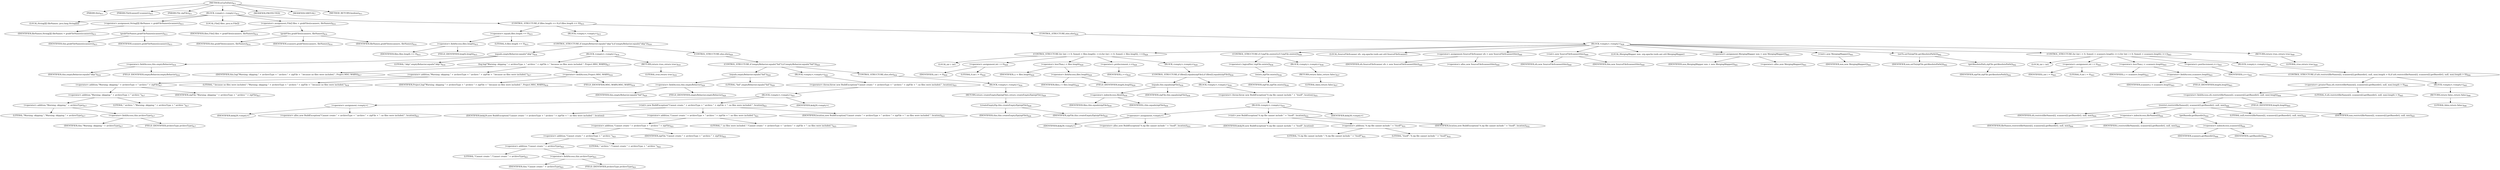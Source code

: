digraph "isUpToDate" {  
"1375" [label = <(METHOD,isUpToDate)<SUB>611</SUB>> ]
"63" [label = <(PARAM,this)<SUB>611</SUB>> ]
"1376" [label = <(PARAM,FileScanner[] scanners)<SUB>611</SUB>> ]
"1377" [label = <(PARAM,File zipFile)<SUB>611</SUB>> ]
"1378" [label = <(BLOCK,&lt;empty&gt;,&lt;empty&gt;)<SUB>612</SUB>> ]
"1379" [label = <(LOCAL,String[][] fileNames: java.lang.String[][])> ]
"1380" [label = <(&lt;operator&gt;.assignment,String[][] fileNames = grabFileNames(scanners))<SUB>613</SUB>> ]
"1381" [label = <(IDENTIFIER,fileNames,String[][] fileNames = grabFileNames(scanners))<SUB>613</SUB>> ]
"1382" [label = <(grabFileNames,grabFileNames(scanners))<SUB>613</SUB>> ]
"62" [label = <(IDENTIFIER,this,grabFileNames(scanners))<SUB>613</SUB>> ]
"1383" [label = <(IDENTIFIER,scanners,grabFileNames(scanners))<SUB>613</SUB>> ]
"1384" [label = <(LOCAL,File[] files: java.io.File[])> ]
"1385" [label = <(&lt;operator&gt;.assignment,File[] files = grabFiles(scanners, fileNames))<SUB>614</SUB>> ]
"1386" [label = <(IDENTIFIER,files,File[] files = grabFiles(scanners, fileNames))<SUB>614</SUB>> ]
"1387" [label = <(grabFiles,grabFiles(scanners, fileNames))<SUB>614</SUB>> ]
"64" [label = <(IDENTIFIER,this,grabFiles(scanners, fileNames))<SUB>614</SUB>> ]
"1388" [label = <(IDENTIFIER,scanners,grabFiles(scanners, fileNames))<SUB>614</SUB>> ]
"1389" [label = <(IDENTIFIER,fileNames,grabFiles(scanners, fileNames))<SUB>614</SUB>> ]
"1390" [label = <(CONTROL_STRUCTURE,if (files.length == 0),if (files.length == 0))<SUB>615</SUB>> ]
"1391" [label = <(&lt;operator&gt;.equals,files.length == 0)<SUB>615</SUB>> ]
"1392" [label = <(&lt;operator&gt;.fieldAccess,files.length)<SUB>615</SUB>> ]
"1393" [label = <(IDENTIFIER,files,files.length == 0)<SUB>615</SUB>> ]
"1394" [label = <(FIELD_IDENTIFIER,length,length)<SUB>615</SUB>> ]
"1395" [label = <(LITERAL,0,files.length == 0)<SUB>615</SUB>> ]
"1396" [label = <(BLOCK,&lt;empty&gt;,&lt;empty&gt;)<SUB>615</SUB>> ]
"1397" [label = <(CONTROL_STRUCTURE,if (emptyBehavior.equals(&quot;skip&quot;)),if (emptyBehavior.equals(&quot;skip&quot;)))<SUB>616</SUB>> ]
"1398" [label = <(equals,emptyBehavior.equals(&quot;skip&quot;))<SUB>616</SUB>> ]
"1399" [label = <(&lt;operator&gt;.fieldAccess,this.emptyBehavior)<SUB>616</SUB>> ]
"1400" [label = <(IDENTIFIER,this,emptyBehavior.equals(&quot;skip&quot;))<SUB>616</SUB>> ]
"1401" [label = <(FIELD_IDENTIFIER,emptyBehavior,emptyBehavior)<SUB>616</SUB>> ]
"1402" [label = <(LITERAL,&quot;skip&quot;,emptyBehavior.equals(&quot;skip&quot;))<SUB>616</SUB>> ]
"1403" [label = <(BLOCK,&lt;empty&gt;,&lt;empty&gt;)<SUB>616</SUB>> ]
"1404" [label = <(log,log(&quot;Warning: skipping &quot; + archiveType + &quot; archive &quot; + zipFile + &quot; because no files were included.&quot;, Project.MSG_WARN))<SUB>617</SUB>> ]
"65" [label = <(IDENTIFIER,this,log(&quot;Warning: skipping &quot; + archiveType + &quot; archive &quot; + zipFile + &quot; because no files were included.&quot;, Project.MSG_WARN))<SUB>617</SUB>> ]
"1405" [label = <(&lt;operator&gt;.addition,&quot;Warning: skipping &quot; + archiveType + &quot; archive &quot; + zipFile + &quot; because no files were included.&quot;)<SUB>617</SUB>> ]
"1406" [label = <(&lt;operator&gt;.addition,&quot;Warning: skipping &quot; + archiveType + &quot; archive &quot; + zipFile)<SUB>617</SUB>> ]
"1407" [label = <(&lt;operator&gt;.addition,&quot;Warning: skipping &quot; + archiveType + &quot; archive &quot;)<SUB>617</SUB>> ]
"1408" [label = <(&lt;operator&gt;.addition,&quot;Warning: skipping &quot; + archiveType)<SUB>617</SUB>> ]
"1409" [label = <(LITERAL,&quot;Warning: skipping &quot;,&quot;Warning: skipping &quot; + archiveType)<SUB>617</SUB>> ]
"1410" [label = <(&lt;operator&gt;.fieldAccess,this.archiveType)<SUB>617</SUB>> ]
"1411" [label = <(IDENTIFIER,this,&quot;Warning: skipping &quot; + archiveType)<SUB>617</SUB>> ]
"1412" [label = <(FIELD_IDENTIFIER,archiveType,archiveType)<SUB>617</SUB>> ]
"1413" [label = <(LITERAL,&quot; archive &quot;,&quot;Warning: skipping &quot; + archiveType + &quot; archive &quot;)<SUB>617</SUB>> ]
"1414" [label = <(IDENTIFIER,zipFile,&quot;Warning: skipping &quot; + archiveType + &quot; archive &quot; + zipFile)<SUB>617</SUB>> ]
"1415" [label = <(LITERAL,&quot; because no files were included.&quot;,&quot;Warning: skipping &quot; + archiveType + &quot; archive &quot; + zipFile + &quot; because no files were included.&quot;)<SUB>618</SUB>> ]
"1416" [label = <(&lt;operator&gt;.fieldAccess,Project.MSG_WARN)<SUB>618</SUB>> ]
"1417" [label = <(IDENTIFIER,Project,log(&quot;Warning: skipping &quot; + archiveType + &quot; archive &quot; + zipFile + &quot; because no files were included.&quot;, Project.MSG_WARN))<SUB>618</SUB>> ]
"1418" [label = <(FIELD_IDENTIFIER,MSG_WARN,MSG_WARN)<SUB>618</SUB>> ]
"1419" [label = <(RETURN,return true;,return true;)<SUB>619</SUB>> ]
"1420" [label = <(LITERAL,true,return true;)<SUB>619</SUB>> ]
"1421" [label = <(CONTROL_STRUCTURE,else,else)<SUB>620</SUB>> ]
"1422" [label = <(CONTROL_STRUCTURE,if (emptyBehavior.equals(&quot;fail&quot;)),if (emptyBehavior.equals(&quot;fail&quot;)))<SUB>620</SUB>> ]
"1423" [label = <(equals,emptyBehavior.equals(&quot;fail&quot;))<SUB>620</SUB>> ]
"1424" [label = <(&lt;operator&gt;.fieldAccess,this.emptyBehavior)<SUB>620</SUB>> ]
"1425" [label = <(IDENTIFIER,this,emptyBehavior.equals(&quot;fail&quot;))<SUB>620</SUB>> ]
"1426" [label = <(FIELD_IDENTIFIER,emptyBehavior,emptyBehavior)<SUB>620</SUB>> ]
"1427" [label = <(LITERAL,&quot;fail&quot;,emptyBehavior.equals(&quot;fail&quot;))<SUB>620</SUB>> ]
"1428" [label = <(BLOCK,&lt;empty&gt;,&lt;empty&gt;)<SUB>620</SUB>> ]
"1429" [label = <(&lt;operator&gt;.throw,throw new BuildException(&quot;Cannot create &quot; + archiveType + &quot; archive &quot; + zipFile + &quot;: no files were included.&quot;, location);)<SUB>621</SUB>> ]
"1430" [label = <(BLOCK,&lt;empty&gt;,&lt;empty&gt;)<SUB>621</SUB>> ]
"1431" [label = <(&lt;operator&gt;.assignment,&lt;empty&gt;)> ]
"1432" [label = <(IDENTIFIER,$obj29,&lt;empty&gt;)> ]
"1433" [label = <(&lt;operator&gt;.alloc,new BuildException(&quot;Cannot create &quot; + archiveType + &quot; archive &quot; + zipFile + &quot;: no files were included.&quot;, location))<SUB>621</SUB>> ]
"1434" [label = <(&lt;init&gt;,new BuildException(&quot;Cannot create &quot; + archiveType + &quot; archive &quot; + zipFile + &quot;: no files were included.&quot;, location))<SUB>621</SUB>> ]
"1435" [label = <(IDENTIFIER,$obj29,new BuildException(&quot;Cannot create &quot; + archiveType + &quot; archive &quot; + zipFile + &quot;: no files were included.&quot;, location))> ]
"1436" [label = <(&lt;operator&gt;.addition,&quot;Cannot create &quot; + archiveType + &quot; archive &quot; + zipFile + &quot;: no files were included.&quot;)<SUB>621</SUB>> ]
"1437" [label = <(&lt;operator&gt;.addition,&quot;Cannot create &quot; + archiveType + &quot; archive &quot; + zipFile)<SUB>621</SUB>> ]
"1438" [label = <(&lt;operator&gt;.addition,&quot;Cannot create &quot; + archiveType + &quot; archive &quot;)<SUB>621</SUB>> ]
"1439" [label = <(&lt;operator&gt;.addition,&quot;Cannot create &quot; + archiveType)<SUB>621</SUB>> ]
"1440" [label = <(LITERAL,&quot;Cannot create &quot;,&quot;Cannot create &quot; + archiveType)<SUB>621</SUB>> ]
"1441" [label = <(&lt;operator&gt;.fieldAccess,this.archiveType)<SUB>621</SUB>> ]
"1442" [label = <(IDENTIFIER,this,&quot;Cannot create &quot; + archiveType)<SUB>621</SUB>> ]
"1443" [label = <(FIELD_IDENTIFIER,archiveType,archiveType)<SUB>621</SUB>> ]
"1444" [label = <(LITERAL,&quot; archive &quot;,&quot;Cannot create &quot; + archiveType + &quot; archive &quot;)<SUB>622</SUB>> ]
"1445" [label = <(IDENTIFIER,zipFile,&quot;Cannot create &quot; + archiveType + &quot; archive &quot; + zipFile)<SUB>622</SUB>> ]
"1446" [label = <(LITERAL,&quot;: no files were included.&quot;,&quot;Cannot create &quot; + archiveType + &quot; archive &quot; + zipFile + &quot;: no files were included.&quot;)<SUB>623</SUB>> ]
"1447" [label = <(IDENTIFIER,location,new BuildException(&quot;Cannot create &quot; + archiveType + &quot; archive &quot; + zipFile + &quot;: no files were included.&quot;, location))<SUB>623</SUB>> ]
"1448" [label = <(IDENTIFIER,$obj29,&lt;empty&gt;)> ]
"1449" [label = <(CONTROL_STRUCTURE,else,else)<SUB>624</SUB>> ]
"1450" [label = <(BLOCK,&lt;empty&gt;,&lt;empty&gt;)<SUB>624</SUB>> ]
"1451" [label = <(RETURN,return createEmptyZip(zipFile);,return createEmptyZip(zipFile);)<SUB>626</SUB>> ]
"1452" [label = <(createEmptyZip,this.createEmptyZip(zipFile))<SUB>626</SUB>> ]
"66" [label = <(IDENTIFIER,this,this.createEmptyZip(zipFile))<SUB>626</SUB>> ]
"1453" [label = <(IDENTIFIER,zipFile,this.createEmptyZip(zipFile))<SUB>626</SUB>> ]
"1454" [label = <(CONTROL_STRUCTURE,else,else)<SUB>628</SUB>> ]
"1455" [label = <(BLOCK,&lt;empty&gt;,&lt;empty&gt;)<SUB>628</SUB>> ]
"1456" [label = <(CONTROL_STRUCTURE,for (int i = 0; Some(i &lt; files.length); ++i),for (int i = 0; Some(i &lt; files.length); ++i))<SUB>629</SUB>> ]
"1457" [label = <(LOCAL,int i: int)> ]
"1458" [label = <(&lt;operator&gt;.assignment,int i = 0)<SUB>629</SUB>> ]
"1459" [label = <(IDENTIFIER,i,int i = 0)<SUB>629</SUB>> ]
"1460" [label = <(LITERAL,0,int i = 0)<SUB>629</SUB>> ]
"1461" [label = <(&lt;operator&gt;.lessThan,i &lt; files.length)<SUB>629</SUB>> ]
"1462" [label = <(IDENTIFIER,i,i &lt; files.length)<SUB>629</SUB>> ]
"1463" [label = <(&lt;operator&gt;.fieldAccess,files.length)<SUB>629</SUB>> ]
"1464" [label = <(IDENTIFIER,files,i &lt; files.length)<SUB>629</SUB>> ]
"1465" [label = <(FIELD_IDENTIFIER,length,length)<SUB>629</SUB>> ]
"1466" [label = <(&lt;operator&gt;.preIncrement,++i)<SUB>629</SUB>> ]
"1467" [label = <(IDENTIFIER,i,++i)<SUB>629</SUB>> ]
"1468" [label = <(BLOCK,&lt;empty&gt;,&lt;empty&gt;)<SUB>629</SUB>> ]
"1469" [label = <(CONTROL_STRUCTURE,if (files[i].equals(zipFile)),if (files[i].equals(zipFile)))<SUB>630</SUB>> ]
"1470" [label = <(equals,this.equals(zipFile))<SUB>630</SUB>> ]
"1471" [label = <(&lt;operator&gt;.indexAccess,files[i])<SUB>630</SUB>> ]
"1472" [label = <(IDENTIFIER,files,this.equals(zipFile))<SUB>630</SUB>> ]
"1473" [label = <(IDENTIFIER,i,this.equals(zipFile))<SUB>630</SUB>> ]
"1474" [label = <(IDENTIFIER,zipFile,this.equals(zipFile))<SUB>630</SUB>> ]
"1475" [label = <(BLOCK,&lt;empty&gt;,&lt;empty&gt;)<SUB>630</SUB>> ]
"1476" [label = <(&lt;operator&gt;.throw,throw new BuildException(&quot;A zip file cannot include &quot; + &quot;itself&quot;, location);)<SUB>631</SUB>> ]
"1477" [label = <(BLOCK,&lt;empty&gt;,&lt;empty&gt;)<SUB>631</SUB>> ]
"1478" [label = <(&lt;operator&gt;.assignment,&lt;empty&gt;)> ]
"1479" [label = <(IDENTIFIER,$obj30,&lt;empty&gt;)> ]
"1480" [label = <(&lt;operator&gt;.alloc,new BuildException(&quot;A zip file cannot include &quot; + &quot;itself&quot;, location))<SUB>631</SUB>> ]
"1481" [label = <(&lt;init&gt;,new BuildException(&quot;A zip file cannot include &quot; + &quot;itself&quot;, location))<SUB>631</SUB>> ]
"1482" [label = <(IDENTIFIER,$obj30,new BuildException(&quot;A zip file cannot include &quot; + &quot;itself&quot;, location))> ]
"1483" [label = <(&lt;operator&gt;.addition,&quot;A zip file cannot include &quot; + &quot;itself&quot;)<SUB>631</SUB>> ]
"1484" [label = <(LITERAL,&quot;A zip file cannot include &quot;,&quot;A zip file cannot include &quot; + &quot;itself&quot;)<SUB>631</SUB>> ]
"1485" [label = <(LITERAL,&quot;itself&quot;,&quot;A zip file cannot include &quot; + &quot;itself&quot;)<SUB>632</SUB>> ]
"1486" [label = <(IDENTIFIER,location,new BuildException(&quot;A zip file cannot include &quot; + &quot;itself&quot;, location))<SUB>632</SUB>> ]
"1487" [label = <(IDENTIFIER,$obj30,&lt;empty&gt;)> ]
"1488" [label = <(CONTROL_STRUCTURE,if (!zipFile.exists()),if (!zipFile.exists()))<SUB>636</SUB>> ]
"1489" [label = <(&lt;operator&gt;.logicalNot,!zipFile.exists())<SUB>636</SUB>> ]
"1490" [label = <(exists,zipFile.exists())<SUB>636</SUB>> ]
"1491" [label = <(IDENTIFIER,zipFile,zipFile.exists())<SUB>636</SUB>> ]
"1492" [label = <(BLOCK,&lt;empty&gt;,&lt;empty&gt;)<SUB>636</SUB>> ]
"1493" [label = <(RETURN,return false;,return false;)<SUB>637</SUB>> ]
"1494" [label = <(LITERAL,false,return false;)<SUB>637</SUB>> ]
"69" [label = <(LOCAL,SourceFileScanner sfs: org.apache.tools.ant.util.SourceFileScanner)> ]
"1495" [label = <(&lt;operator&gt;.assignment,SourceFileScanner sfs = new SourceFileScanner(this))<SUB>640</SUB>> ]
"1496" [label = <(IDENTIFIER,sfs,SourceFileScanner sfs = new SourceFileScanner(this))<SUB>640</SUB>> ]
"1497" [label = <(&lt;operator&gt;.alloc,new SourceFileScanner(this))<SUB>640</SUB>> ]
"1498" [label = <(&lt;init&gt;,new SourceFileScanner(this))<SUB>640</SUB>> ]
"68" [label = <(IDENTIFIER,sfs,new SourceFileScanner(this))<SUB>640</SUB>> ]
"67" [label = <(IDENTIFIER,this,new SourceFileScanner(this))<SUB>640</SUB>> ]
"71" [label = <(LOCAL,MergingMapper mm: org.apache.tools.ant.util.MergingMapper)> ]
"1499" [label = <(&lt;operator&gt;.assignment,MergingMapper mm = new MergingMapper())<SUB>641</SUB>> ]
"1500" [label = <(IDENTIFIER,mm,MergingMapper mm = new MergingMapper())<SUB>641</SUB>> ]
"1501" [label = <(&lt;operator&gt;.alloc,new MergingMapper())<SUB>641</SUB>> ]
"1502" [label = <(&lt;init&gt;,new MergingMapper())<SUB>641</SUB>> ]
"70" [label = <(IDENTIFIER,mm,new MergingMapper())<SUB>641</SUB>> ]
"1503" [label = <(setTo,setTo(zipFile.getAbsolutePath()))<SUB>642</SUB>> ]
"1504" [label = <(IDENTIFIER,mm,setTo(zipFile.getAbsolutePath()))<SUB>642</SUB>> ]
"1505" [label = <(getAbsolutePath,zipFile.getAbsolutePath())<SUB>642</SUB>> ]
"1506" [label = <(IDENTIFIER,zipFile,zipFile.getAbsolutePath())<SUB>642</SUB>> ]
"1507" [label = <(CONTROL_STRUCTURE,for (int i = 0; Some(i &lt; scanners.length); i++),for (int i = 0; Some(i &lt; scanners.length); i++))<SUB>643</SUB>> ]
"1508" [label = <(LOCAL,int i: int)> ]
"1509" [label = <(&lt;operator&gt;.assignment,int i = 0)<SUB>643</SUB>> ]
"1510" [label = <(IDENTIFIER,i,int i = 0)<SUB>643</SUB>> ]
"1511" [label = <(LITERAL,0,int i = 0)<SUB>643</SUB>> ]
"1512" [label = <(&lt;operator&gt;.lessThan,i &lt; scanners.length)<SUB>643</SUB>> ]
"1513" [label = <(IDENTIFIER,i,i &lt; scanners.length)<SUB>643</SUB>> ]
"1514" [label = <(&lt;operator&gt;.fieldAccess,scanners.length)<SUB>643</SUB>> ]
"1515" [label = <(IDENTIFIER,scanners,i &lt; scanners.length)<SUB>643</SUB>> ]
"1516" [label = <(FIELD_IDENTIFIER,length,length)<SUB>643</SUB>> ]
"1517" [label = <(&lt;operator&gt;.postIncrement,i++)<SUB>643</SUB>> ]
"1518" [label = <(IDENTIFIER,i,i++)<SUB>643</SUB>> ]
"1519" [label = <(BLOCK,&lt;empty&gt;,&lt;empty&gt;)<SUB>643</SUB>> ]
"1520" [label = <(CONTROL_STRUCTURE,if (sfs.restrict(fileNames[i], scanners[i].getBasedir(), null, mm).length &gt; 0),if (sfs.restrict(fileNames[i], scanners[i].getBasedir(), null, mm).length &gt; 0))<SUB>644</SUB>> ]
"1521" [label = <(&lt;operator&gt;.greaterThan,sfs.restrict(fileNames[i], scanners[i].getBasedir(), null, mm).length &gt; 0)<SUB>644</SUB>> ]
"1522" [label = <(&lt;operator&gt;.fieldAccess,sfs.restrict(fileNames[i], scanners[i].getBasedir(), null, mm).length)<SUB>644</SUB>> ]
"1523" [label = <(restrict,restrict(fileNames[i], scanners[i].getBasedir(), null, mm))<SUB>644</SUB>> ]
"1524" [label = <(IDENTIFIER,sfs,restrict(fileNames[i], scanners[i].getBasedir(), null, mm))<SUB>644</SUB>> ]
"1525" [label = <(&lt;operator&gt;.indexAccess,fileNames[i])<SUB>644</SUB>> ]
"1526" [label = <(IDENTIFIER,fileNames,restrict(fileNames[i], scanners[i].getBasedir(), null, mm))<SUB>644</SUB>> ]
"1527" [label = <(IDENTIFIER,i,restrict(fileNames[i], scanners[i].getBasedir(), null, mm))<SUB>644</SUB>> ]
"1528" [label = <(getBasedir,getBasedir())<SUB>644</SUB>> ]
"1529" [label = <(&lt;operator&gt;.indexAccess,scanners[i])<SUB>644</SUB>> ]
"1530" [label = <(IDENTIFIER,scanners,getBasedir())<SUB>644</SUB>> ]
"1531" [label = <(IDENTIFIER,i,getBasedir())<SUB>644</SUB>> ]
"1532" [label = <(LITERAL,null,restrict(fileNames[i], scanners[i].getBasedir(), null, mm))<SUB>644</SUB>> ]
"1533" [label = <(IDENTIFIER,mm,restrict(fileNames[i], scanners[i].getBasedir(), null, mm))<SUB>645</SUB>> ]
"1534" [label = <(FIELD_IDENTIFIER,length,length)<SUB>645</SUB>> ]
"1535" [label = <(LITERAL,0,sfs.restrict(fileNames[i], scanners[i].getBasedir(), null, mm).length &gt; 0)<SUB>645</SUB>> ]
"1536" [label = <(BLOCK,&lt;empty&gt;,&lt;empty&gt;)<SUB>645</SUB>> ]
"1537" [label = <(RETURN,return false;,return false;)<SUB>646</SUB>> ]
"1538" [label = <(LITERAL,false,return false;)<SUB>646</SUB>> ]
"1539" [label = <(RETURN,return true;,return true;)<SUB>649</SUB>> ]
"1540" [label = <(LITERAL,true,return true;)<SUB>649</SUB>> ]
"1541" [label = <(MODIFIER,PROTECTED)> ]
"1542" [label = <(MODIFIER,VIRTUAL)> ]
"1543" [label = <(METHOD_RETURN,boolean)<SUB>611</SUB>> ]
  "1375" -> "63" 
  "1375" -> "1376" 
  "1375" -> "1377" 
  "1375" -> "1378" 
  "1375" -> "1541" 
  "1375" -> "1542" 
  "1375" -> "1543" 
  "1378" -> "1379" 
  "1378" -> "1380" 
  "1378" -> "1384" 
  "1378" -> "1385" 
  "1378" -> "1390" 
  "1380" -> "1381" 
  "1380" -> "1382" 
  "1382" -> "62" 
  "1382" -> "1383" 
  "1385" -> "1386" 
  "1385" -> "1387" 
  "1387" -> "64" 
  "1387" -> "1388" 
  "1387" -> "1389" 
  "1390" -> "1391" 
  "1390" -> "1396" 
  "1390" -> "1454" 
  "1391" -> "1392" 
  "1391" -> "1395" 
  "1392" -> "1393" 
  "1392" -> "1394" 
  "1396" -> "1397" 
  "1397" -> "1398" 
  "1397" -> "1403" 
  "1397" -> "1421" 
  "1398" -> "1399" 
  "1398" -> "1402" 
  "1399" -> "1400" 
  "1399" -> "1401" 
  "1403" -> "1404" 
  "1403" -> "1419" 
  "1404" -> "65" 
  "1404" -> "1405" 
  "1404" -> "1416" 
  "1405" -> "1406" 
  "1405" -> "1415" 
  "1406" -> "1407" 
  "1406" -> "1414" 
  "1407" -> "1408" 
  "1407" -> "1413" 
  "1408" -> "1409" 
  "1408" -> "1410" 
  "1410" -> "1411" 
  "1410" -> "1412" 
  "1416" -> "1417" 
  "1416" -> "1418" 
  "1419" -> "1420" 
  "1421" -> "1422" 
  "1422" -> "1423" 
  "1422" -> "1428" 
  "1422" -> "1449" 
  "1423" -> "1424" 
  "1423" -> "1427" 
  "1424" -> "1425" 
  "1424" -> "1426" 
  "1428" -> "1429" 
  "1429" -> "1430" 
  "1430" -> "1431" 
  "1430" -> "1434" 
  "1430" -> "1448" 
  "1431" -> "1432" 
  "1431" -> "1433" 
  "1434" -> "1435" 
  "1434" -> "1436" 
  "1434" -> "1447" 
  "1436" -> "1437" 
  "1436" -> "1446" 
  "1437" -> "1438" 
  "1437" -> "1445" 
  "1438" -> "1439" 
  "1438" -> "1444" 
  "1439" -> "1440" 
  "1439" -> "1441" 
  "1441" -> "1442" 
  "1441" -> "1443" 
  "1449" -> "1450" 
  "1450" -> "1451" 
  "1451" -> "1452" 
  "1452" -> "66" 
  "1452" -> "1453" 
  "1454" -> "1455" 
  "1455" -> "1456" 
  "1455" -> "1488" 
  "1455" -> "69" 
  "1455" -> "1495" 
  "1455" -> "1498" 
  "1455" -> "71" 
  "1455" -> "1499" 
  "1455" -> "1502" 
  "1455" -> "1503" 
  "1455" -> "1507" 
  "1455" -> "1539" 
  "1456" -> "1457" 
  "1456" -> "1458" 
  "1456" -> "1461" 
  "1456" -> "1466" 
  "1456" -> "1468" 
  "1458" -> "1459" 
  "1458" -> "1460" 
  "1461" -> "1462" 
  "1461" -> "1463" 
  "1463" -> "1464" 
  "1463" -> "1465" 
  "1466" -> "1467" 
  "1468" -> "1469" 
  "1469" -> "1470" 
  "1469" -> "1475" 
  "1470" -> "1471" 
  "1470" -> "1474" 
  "1471" -> "1472" 
  "1471" -> "1473" 
  "1475" -> "1476" 
  "1476" -> "1477" 
  "1477" -> "1478" 
  "1477" -> "1481" 
  "1477" -> "1487" 
  "1478" -> "1479" 
  "1478" -> "1480" 
  "1481" -> "1482" 
  "1481" -> "1483" 
  "1481" -> "1486" 
  "1483" -> "1484" 
  "1483" -> "1485" 
  "1488" -> "1489" 
  "1488" -> "1492" 
  "1489" -> "1490" 
  "1490" -> "1491" 
  "1492" -> "1493" 
  "1493" -> "1494" 
  "1495" -> "1496" 
  "1495" -> "1497" 
  "1498" -> "68" 
  "1498" -> "67" 
  "1499" -> "1500" 
  "1499" -> "1501" 
  "1502" -> "70" 
  "1503" -> "1504" 
  "1503" -> "1505" 
  "1505" -> "1506" 
  "1507" -> "1508" 
  "1507" -> "1509" 
  "1507" -> "1512" 
  "1507" -> "1517" 
  "1507" -> "1519" 
  "1509" -> "1510" 
  "1509" -> "1511" 
  "1512" -> "1513" 
  "1512" -> "1514" 
  "1514" -> "1515" 
  "1514" -> "1516" 
  "1517" -> "1518" 
  "1519" -> "1520" 
  "1520" -> "1521" 
  "1520" -> "1536" 
  "1521" -> "1522" 
  "1521" -> "1535" 
  "1522" -> "1523" 
  "1522" -> "1534" 
  "1523" -> "1524" 
  "1523" -> "1525" 
  "1523" -> "1528" 
  "1523" -> "1532" 
  "1523" -> "1533" 
  "1525" -> "1526" 
  "1525" -> "1527" 
  "1528" -> "1529" 
  "1529" -> "1530" 
  "1529" -> "1531" 
  "1536" -> "1537" 
  "1537" -> "1538" 
  "1539" -> "1540" 
}
